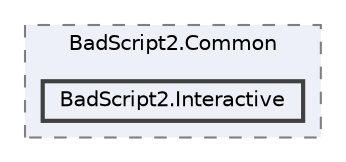 digraph "src/BadScript2.Common/BadScript2.Interactive"
{
 // LATEX_PDF_SIZE
  bgcolor="transparent";
  edge [fontname=Helvetica,fontsize=10,labelfontname=Helvetica,labelfontsize=10];
  node [fontname=Helvetica,fontsize=10,shape=box,height=0.2,width=0.4];
  compound=true
  subgraph clusterdir_34ee47b9c46f9fcb00928672e0609e64 {
    graph [ bgcolor="#edf0f7", pencolor="grey50", label="BadScript2.Common", fontname=Helvetica,fontsize=10 style="filled,dashed", URL="dir_34ee47b9c46f9fcb00928672e0609e64.html",tooltip=""]
  dir_aa6d6f040c5518466fbb81b53eca3178 [label="BadScript2.Interactive", fillcolor="#edf0f7", color="grey25", style="filled,bold", URL="dir_aa6d6f040c5518466fbb81b53eca3178.html",tooltip=""];
  }
}
